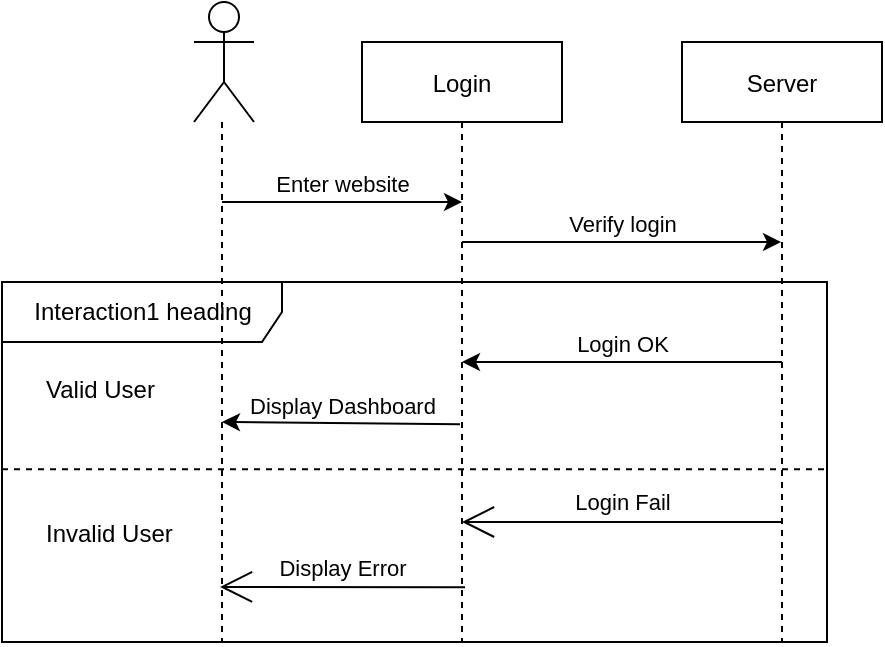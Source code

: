 <mxfile version="17.4.0" type="github">
  <diagram id="kgpKYQtTHZ0yAKxKKP6v" name="Page-1">
    <mxGraphModel dx="711" dy="558" grid="1" gridSize="10" guides="1" tooltips="1" connect="1" arrows="1" fold="1" page="1" pageScale="1" pageWidth="850" pageHeight="1100" math="0" shadow="0">
      <root>
        <mxCell id="0" />
        <mxCell id="1" parent="0" />
        <mxCell id="EABOTO-MHlJF12CyAiMk-1" value="Interaction1 heading" style="shape=umlFrame;tabWidth=110;tabHeight=30;tabPosition=left;html=1;boundedLbl=1;labelInHeader=1;width=140;height=30;hachureGap=4;" vertex="1" parent="1">
          <mxGeometry x="90" y="200" width="412.5" height="180" as="geometry" />
        </mxCell>
        <mxCell id="EABOTO-MHlJF12CyAiMk-2" value="Valid User" style="text;hachureGap=4;" vertex="1" parent="EABOTO-MHlJF12CyAiMk-1">
          <mxGeometry width="100" height="20" relative="1" as="geometry">
            <mxPoint x="20" y="40" as="offset" />
          </mxGeometry>
        </mxCell>
        <mxCell id="EABOTO-MHlJF12CyAiMk-3" value="Invalid User" style="line;strokeWidth=1;dashed=1;labelPosition=center;verticalLabelPosition=bottom;align=left;verticalAlign=top;spacingLeft=20;spacingTop=15;hachureGap=4;" vertex="1" parent="EABOTO-MHlJF12CyAiMk-1">
          <mxGeometry y="90" width="412.5" height="7.2" as="geometry" />
        </mxCell>
        <mxCell id="EABOTO-MHlJF12CyAiMk-5" value="Display Error" style="edgeStyle=none;orthogonalLoop=1;jettySize=auto;html=1;rounded=0;endArrow=open;startSize=14;endSize=14;sourcePerimeterSpacing=8;targetPerimeterSpacing=8;curved=1;exitX=0.525;exitY=0.867;exitDx=0;exitDy=0;exitPerimeter=0;" edge="1" parent="EABOTO-MHlJF12CyAiMk-1">
          <mxGeometry y="-10" width="120" relative="1" as="geometry">
            <mxPoint x="231.5" y="152.576" as="sourcePoint" />
            <mxPoint x="109" y="152.471" as="targetPoint" />
            <Array as="points" />
            <mxPoint as="offset" />
          </mxGeometry>
        </mxCell>
        <mxCell id="3nuBFxr9cyL0pnOWT2aG-1" value="Login" style="shape=umlLifeline;perimeter=lifelinePerimeter;container=1;collapsible=0;recursiveResize=0;rounded=0;shadow=0;strokeWidth=1;" parent="1" vertex="1">
          <mxGeometry x="270" y="80" width="100" height="300" as="geometry" />
        </mxCell>
        <mxCell id="3nuBFxr9cyL0pnOWT2aG-5" value="Server" style="shape=umlLifeline;perimeter=lifelinePerimeter;container=1;collapsible=0;recursiveResize=0;rounded=0;shadow=0;strokeWidth=1;" parent="1" vertex="1">
          <mxGeometry x="430" y="80" width="100" height="300" as="geometry" />
        </mxCell>
        <mxCell id="CzvZPEAlLUmnSrhlDcnX-11" value="Login OK" style="endArrow=classic;rounded=0;html=1;labelPosition=center;verticalLabelPosition=top;align=center;verticalAlign=bottom;entryX=0.5;entryY=0.4;entryDx=0;entryDy=0;entryPerimeter=0;" parent="3nuBFxr9cyL0pnOWT2aG-5" edge="1">
          <mxGeometry width="50" height="50" relative="1" as="geometry">
            <mxPoint x="50" y="160" as="sourcePoint" />
            <mxPoint x="-110" y="160" as="targetPoint" />
          </mxGeometry>
        </mxCell>
        <mxCell id="CzvZPEAlLUmnSrhlDcnX-5" value="" style="shape=umlActor;verticalLabelPosition=bottom;verticalAlign=top;html=1;outlineConnect=0;" parent="1" vertex="1">
          <mxGeometry x="186" y="60" width="30" height="60" as="geometry" />
        </mxCell>
        <mxCell id="CzvZPEAlLUmnSrhlDcnX-7" value="" style="endArrow=none;dashed=1;html=1;rounded=0;" parent="1" edge="1">
          <mxGeometry width="50" height="50" relative="1" as="geometry">
            <mxPoint x="200" y="120" as="sourcePoint" />
            <mxPoint x="200" y="380" as="targetPoint" />
          </mxGeometry>
        </mxCell>
        <mxCell id="CzvZPEAlLUmnSrhlDcnX-9" value="Enter website" style="endArrow=classic;rounded=0;html=1;labelPosition=center;verticalLabelPosition=top;align=center;verticalAlign=bottom;" parent="1" edge="1">
          <mxGeometry width="50" height="50" relative="1" as="geometry">
            <mxPoint x="200" y="160" as="sourcePoint" />
            <mxPoint x="320" y="160" as="targetPoint" />
          </mxGeometry>
        </mxCell>
        <mxCell id="CzvZPEAlLUmnSrhlDcnX-10" value="Verify login" style="endArrow=classic;rounded=0;html=1;labelPosition=center;verticalLabelPosition=top;align=center;verticalAlign=bottom;" parent="1" target="3nuBFxr9cyL0pnOWT2aG-5" edge="1">
          <mxGeometry width="50" height="50" relative="1" as="geometry">
            <mxPoint x="320" y="180" as="sourcePoint" />
            <mxPoint x="440" y="180" as="targetPoint" />
          </mxGeometry>
        </mxCell>
        <mxCell id="CzvZPEAlLUmnSrhlDcnX-12" value="Display Dashboard" style="endArrow=classic;html=1;rounded=0;labelPosition=center;verticalLabelPosition=top;align=center;verticalAlign=bottom;exitX=0.49;exitY=0.637;exitDx=0;exitDy=0;exitPerimeter=0;" parent="1" source="3nuBFxr9cyL0pnOWT2aG-1" edge="1">
          <mxGeometry width="50" height="50" relative="1" as="geometry">
            <mxPoint x="420" y="200" as="sourcePoint" />
            <mxPoint x="200" y="270" as="targetPoint" />
          </mxGeometry>
        </mxCell>
        <mxCell id="EABOTO-MHlJF12CyAiMk-4" value="Login Fail" style="edgeStyle=none;orthogonalLoop=1;jettySize=auto;html=1;rounded=0;endArrow=open;startSize=14;endSize=14;sourcePerimeterSpacing=8;targetPerimeterSpacing=8;curved=1;" edge="1" parent="1">
          <mxGeometry y="-10" width="120" relative="1" as="geometry">
            <mxPoint x="480" y="320" as="sourcePoint" />
            <mxPoint x="320" y="320" as="targetPoint" />
            <Array as="points" />
            <mxPoint as="offset" />
          </mxGeometry>
        </mxCell>
      </root>
    </mxGraphModel>
  </diagram>
</mxfile>
